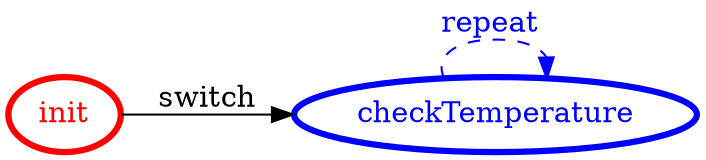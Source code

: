 /*
*
* A GraphViz DOT FSM description 
* Please use a GraphViz visualizer (like http://www.webgraphviz.com)
*  
*/

digraph finite_state_machine {
	rankdir=LR
	size="8,5"
	
	init [ color = red ][ fontcolor = red ][ penwidth = 3 ]
	checkTemperature [ color = blue ][ fontcolor = blue ][ penwidth = 3 ]
	
	init -> checkTemperature [ label = "switch" ][ color = black ][ fontcolor = black ]
	checkTemperature -> checkTemperature [ label = "repeat "][ style = dashed ][ color = blue ][ fontcolor = blue ]
}
